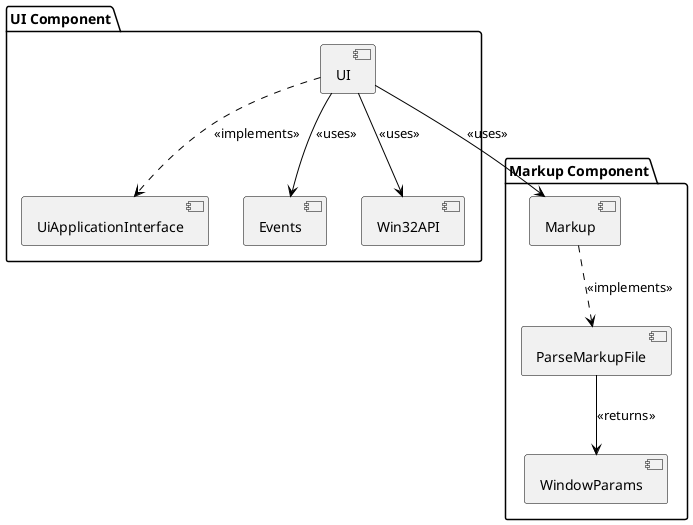 @startuml

skinparam component {
    BorderColor #000000
    ArrowColor #000000
}

package "UI Component" {
    [UI] ..> [UiApplicationInterface] : <<implements>>
    [UI] --> [Events] : <<uses>>  
    [UI] --> [Win32API] : <<uses>>
    
    
}

package "Markup Component" {
    [Markup]
    [ParseMarkupFile]
    [Markup] ..> [ParseMarkupFile] : <<implements>>
    [ParseMarkupFile] --> [WindowParams] : <<returns>>
}

[UI] --> [Markup] : <<uses>>
@enduml
